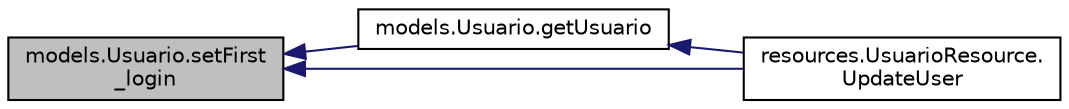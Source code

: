 digraph "models.Usuario.setFirst_login"
{
  edge [fontname="Helvetica",fontsize="10",labelfontname="Helvetica",labelfontsize="10"];
  node [fontname="Helvetica",fontsize="10",shape=record];
  rankdir="LR";
  Node67 [label="models.Usuario.setFirst\l_login",height=0.2,width=0.4,color="black", fillcolor="grey75", style="filled", fontcolor="black"];
  Node67 -> Node68 [dir="back",color="midnightblue",fontsize="10",style="solid",fontname="Helvetica"];
  Node68 [label="models.Usuario.getUsuario",height=0.2,width=0.4,color="black", fillcolor="white", style="filled",URL="$classmodels_1_1_usuario.html#af8ed431222cc4e7e8fa27f64a8fa523f"];
  Node68 -> Node69 [dir="back",color="midnightblue",fontsize="10",style="solid",fontname="Helvetica"];
  Node69 [label="resources.UsuarioResource.\lUpdateUser",height=0.2,width=0.4,color="black", fillcolor="white", style="filled",URL="$classresources_1_1_usuario_resource.html#ac69671fef719260645b8b70a656f5ebf"];
  Node67 -> Node69 [dir="back",color="midnightblue",fontsize="10",style="solid",fontname="Helvetica"];
}
